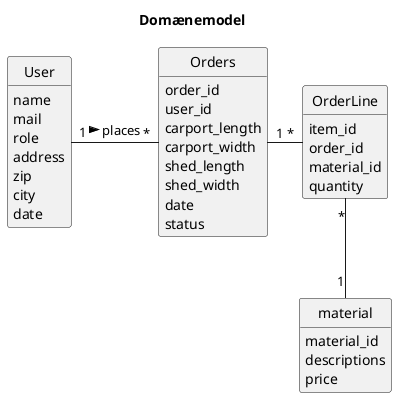 @startuml

Title Domænemodel

hide circle
hide methods

class User {
  name
  mail
  role
  address
  zip
  city
  date
}

class Orders {
   order_id
   user_id
   carport_length
   carport_width
   shed_length
   shed_width
   date
   status
}

class OrderLine{
item_id
order_id
material_id
quantity
}

class material {
material_id
descriptions
price
}


User "1" -right- "*" Orders : > places
Orders "1" -right- "*" OrderLine
OrderLine "*" -- "1" material


@enduml
